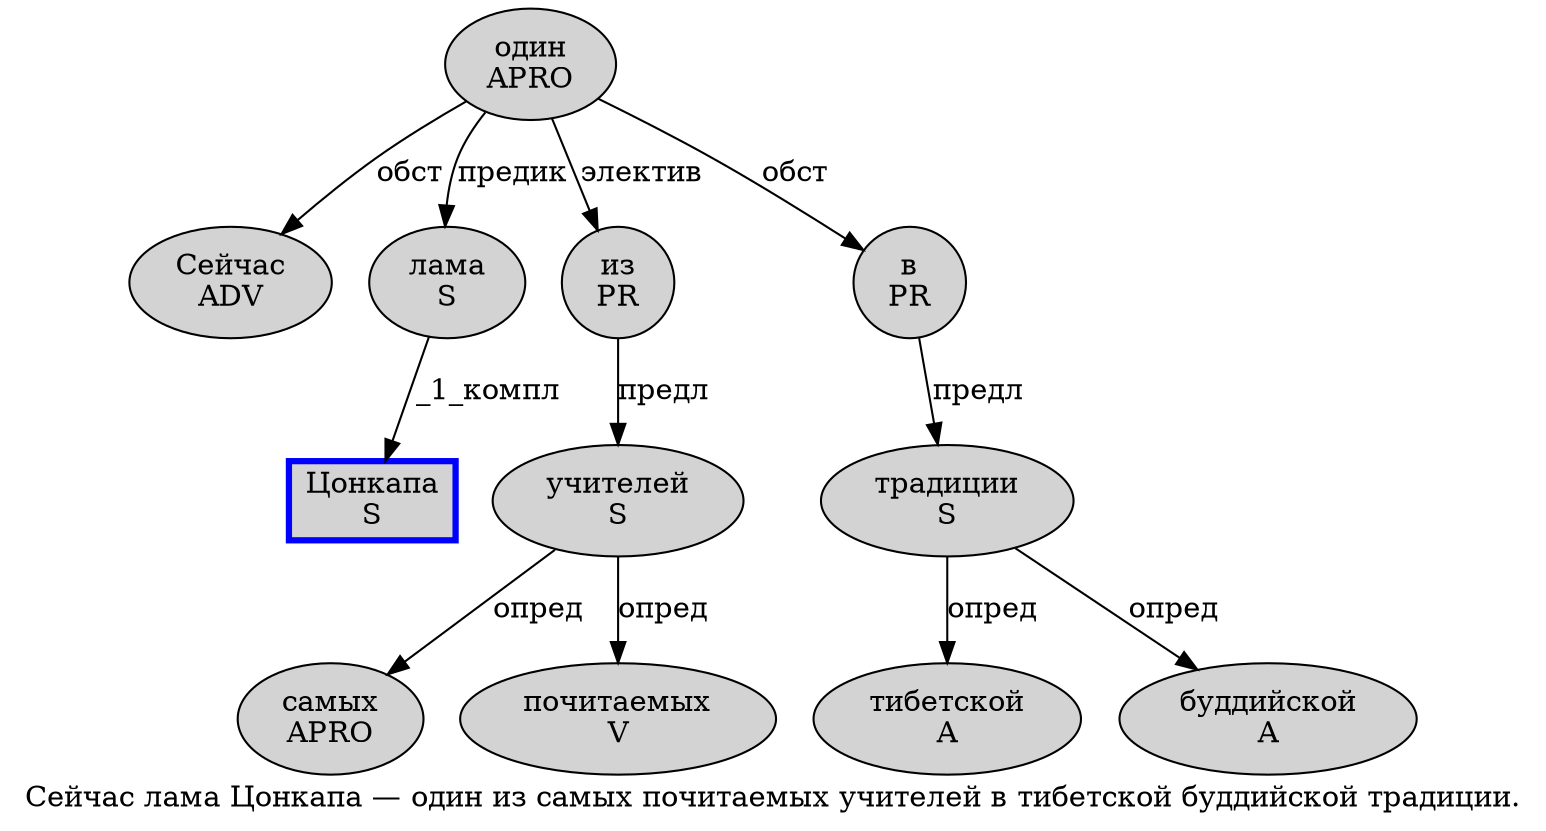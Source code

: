 digraph SENTENCE_1334 {
	graph [label="Сейчас лама Цонкапа — один из самых почитаемых учителей в тибетской буддийской традиции."]
	node [style=filled]
		0 [label="Сейчас
ADV" color="" fillcolor=lightgray penwidth=1 shape=ellipse]
		1 [label="лама
S" color="" fillcolor=lightgray penwidth=1 shape=ellipse]
		2 [label="Цонкапа
S" color=blue fillcolor=lightgray penwidth=3 shape=box]
		4 [label="один
APRO" color="" fillcolor=lightgray penwidth=1 shape=ellipse]
		5 [label="из
PR" color="" fillcolor=lightgray penwidth=1 shape=ellipse]
		6 [label="самых
APRO" color="" fillcolor=lightgray penwidth=1 shape=ellipse]
		7 [label="почитаемых
V" color="" fillcolor=lightgray penwidth=1 shape=ellipse]
		8 [label="учителей
S" color="" fillcolor=lightgray penwidth=1 shape=ellipse]
		9 [label="в
PR" color="" fillcolor=lightgray penwidth=1 shape=ellipse]
		10 [label="тибетской
A" color="" fillcolor=lightgray penwidth=1 shape=ellipse]
		11 [label="буддийской
A" color="" fillcolor=lightgray penwidth=1 shape=ellipse]
		12 [label="традиции
S" color="" fillcolor=lightgray penwidth=1 shape=ellipse]
			12 -> 10 [label="опред"]
			12 -> 11 [label="опред"]
			1 -> 2 [label="_1_компл"]
			8 -> 6 [label="опред"]
			8 -> 7 [label="опред"]
			5 -> 8 [label="предл"]
			9 -> 12 [label="предл"]
			4 -> 0 [label="обст"]
			4 -> 1 [label="предик"]
			4 -> 5 [label="электив"]
			4 -> 9 [label="обст"]
}